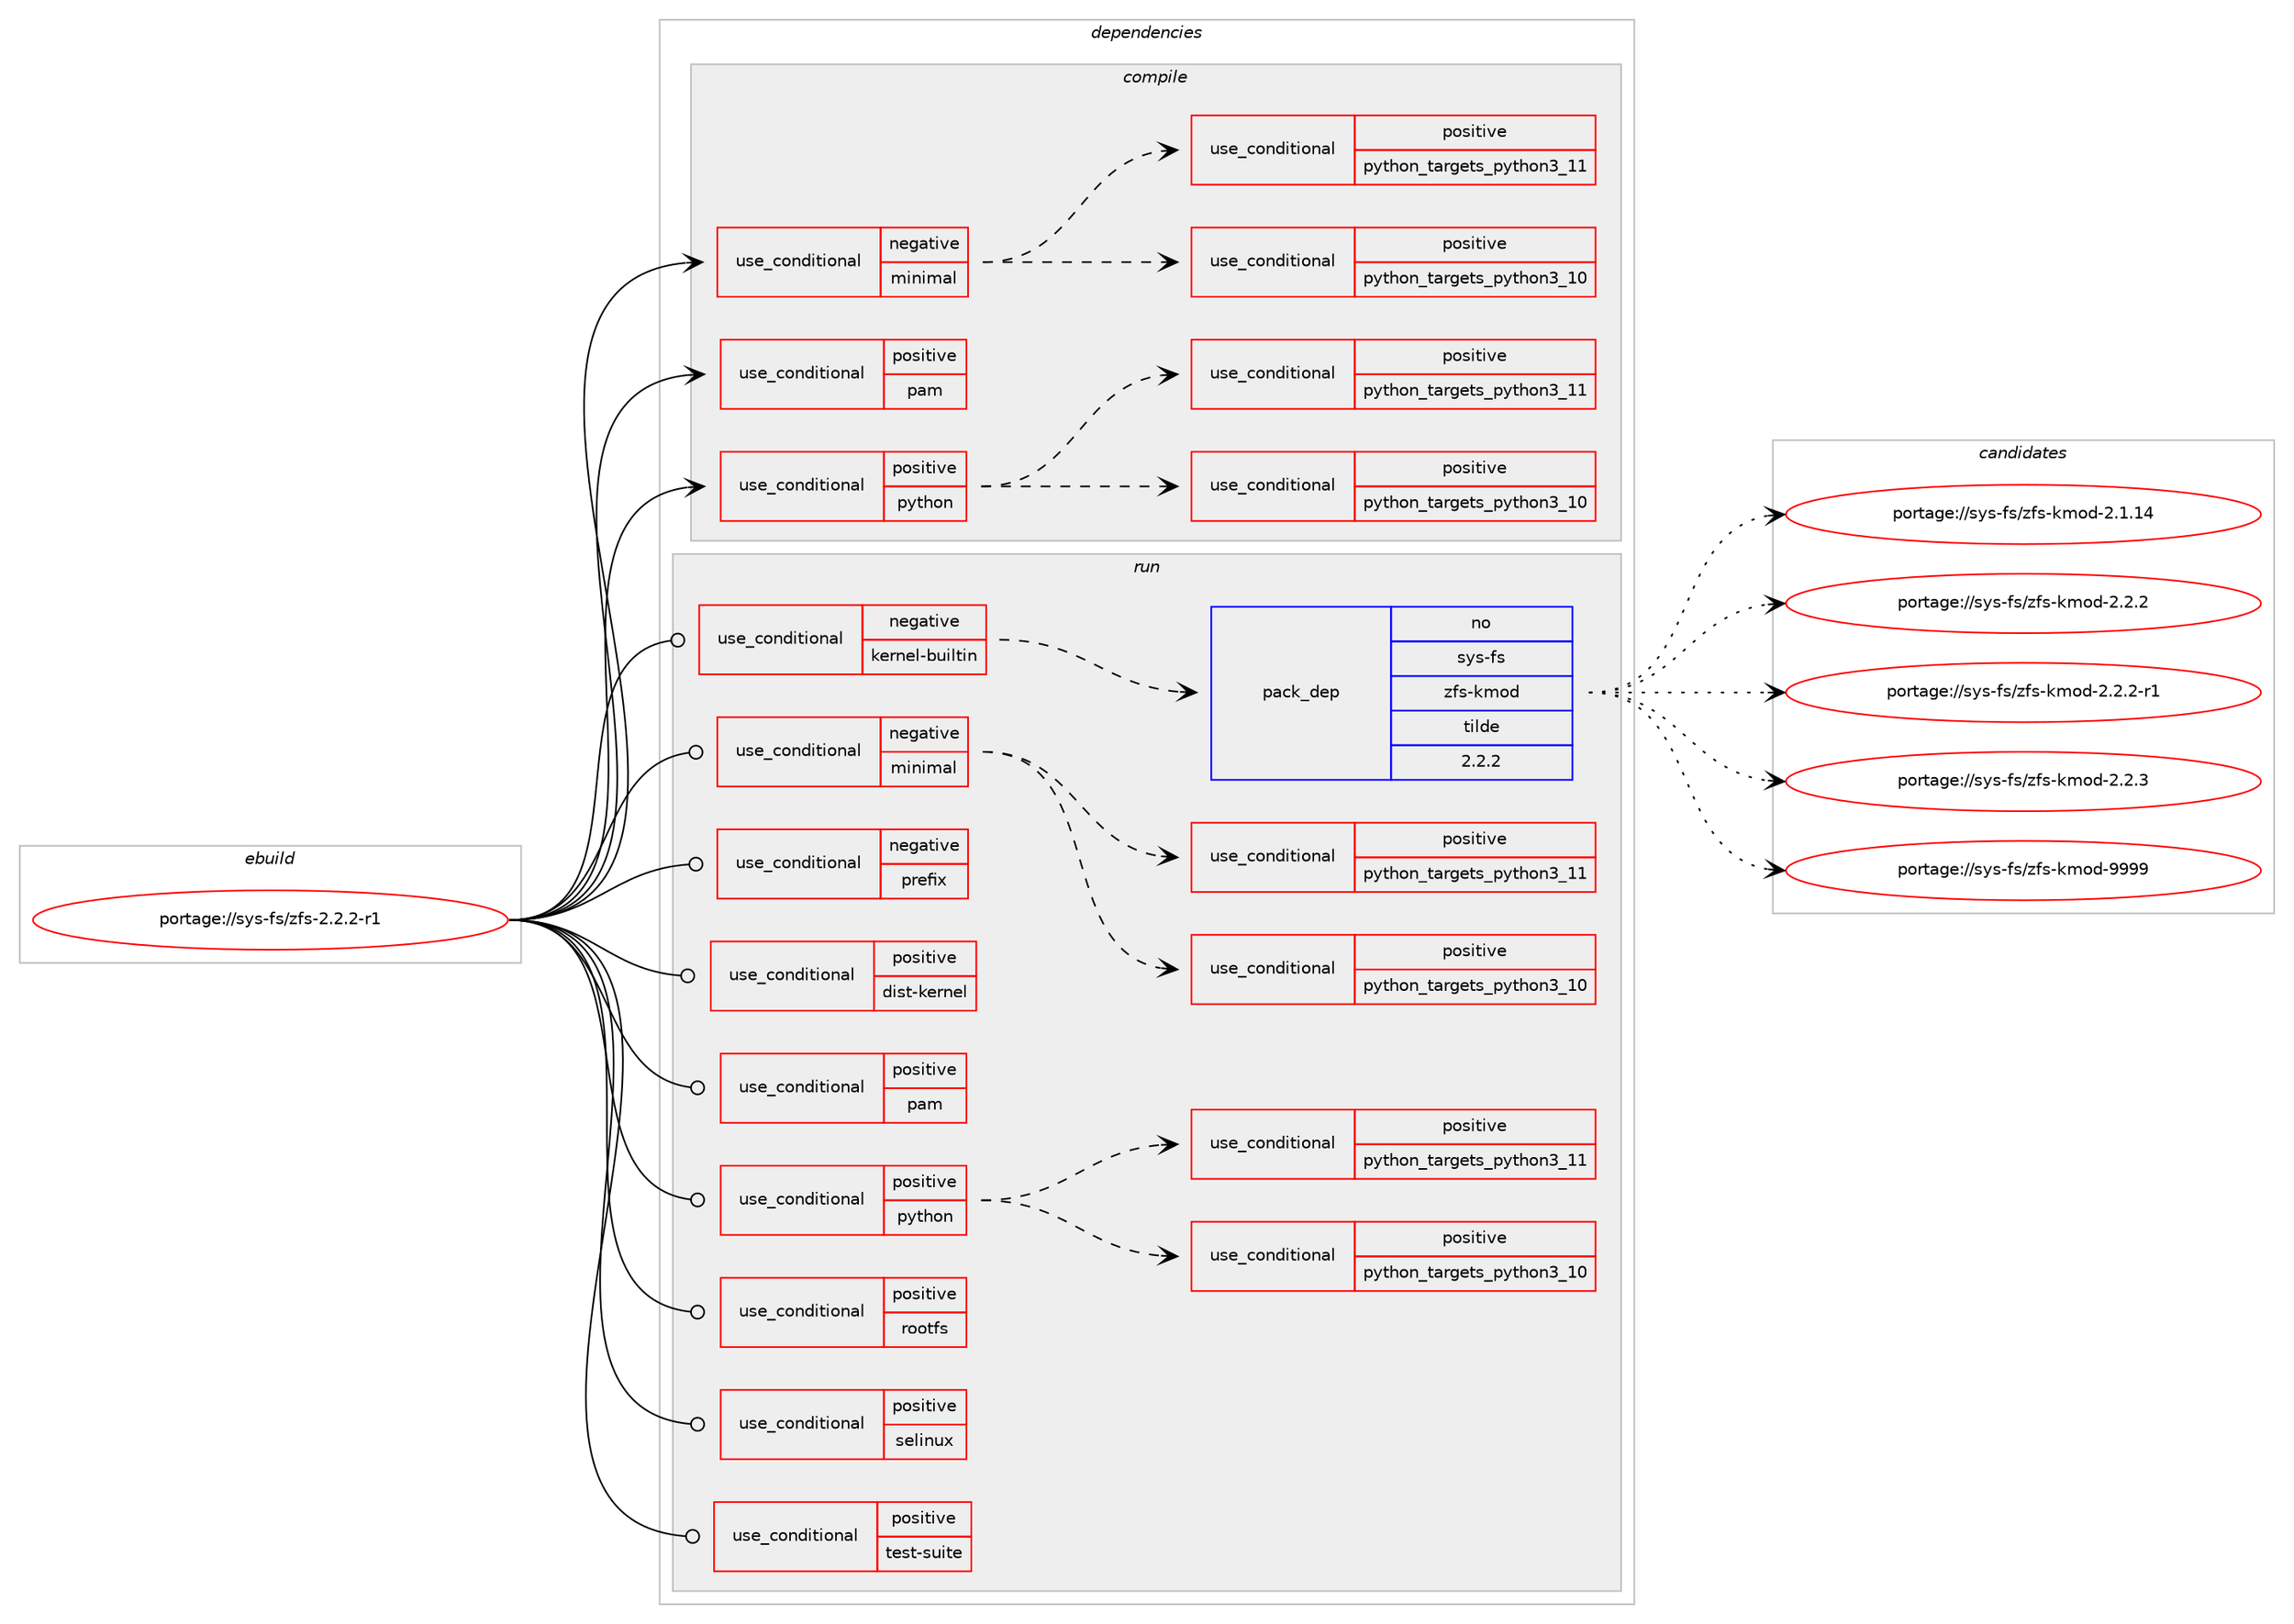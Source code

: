 digraph prolog {

# *************
# Graph options
# *************

newrank=true;
concentrate=true;
compound=true;
graph [rankdir=LR,fontname=Helvetica,fontsize=10,ranksep=1.5];#, ranksep=2.5, nodesep=0.2];
edge  [arrowhead=vee];
node  [fontname=Helvetica,fontsize=10];

# **********
# The ebuild
# **********

subgraph cluster_leftcol {
color=gray;
rank=same;
label=<<i>ebuild</i>>;
id [label="portage://sys-fs/zfs-2.2.2-r1", color=red, width=4, href="../sys-fs/zfs-2.2.2-r1.svg"];
}

# ****************
# The dependencies
# ****************

subgraph cluster_midcol {
color=gray;
label=<<i>dependencies</i>>;
subgraph cluster_compile {
fillcolor="#eeeeee";
style=filled;
label=<<i>compile</i>>;
subgraph cond14411 {
dependency21289 [label=<<TABLE BORDER="0" CELLBORDER="1" CELLSPACING="0" CELLPADDING="4"><TR><TD ROWSPAN="3" CELLPADDING="10">use_conditional</TD></TR><TR><TD>negative</TD></TR><TR><TD>minimal</TD></TR></TABLE>>, shape=none, color=red];
subgraph cond14412 {
dependency21290 [label=<<TABLE BORDER="0" CELLBORDER="1" CELLSPACING="0" CELLPADDING="4"><TR><TD ROWSPAN="3" CELLPADDING="10">use_conditional</TD></TR><TR><TD>positive</TD></TR><TR><TD>python_targets_python3_10</TD></TR></TABLE>>, shape=none, color=red];
# *** BEGIN UNKNOWN DEPENDENCY TYPE (TODO) ***
# dependency21290 -> package_dependency(portage://sys-fs/zfs-2.2.2-r1,install,no,dev-lang,python,none,[,,],[slot(3.10)],[])
# *** END UNKNOWN DEPENDENCY TYPE (TODO) ***

}
dependency21289:e -> dependency21290:w [weight=20,style="dashed",arrowhead="vee"];
subgraph cond14413 {
dependency21291 [label=<<TABLE BORDER="0" CELLBORDER="1" CELLSPACING="0" CELLPADDING="4"><TR><TD ROWSPAN="3" CELLPADDING="10">use_conditional</TD></TR><TR><TD>positive</TD></TR><TR><TD>python_targets_python3_11</TD></TR></TABLE>>, shape=none, color=red];
# *** BEGIN UNKNOWN DEPENDENCY TYPE (TODO) ***
# dependency21291 -> package_dependency(portage://sys-fs/zfs-2.2.2-r1,install,no,dev-lang,python,none,[,,],[slot(3.11)],[])
# *** END UNKNOWN DEPENDENCY TYPE (TODO) ***

}
dependency21289:e -> dependency21291:w [weight=20,style="dashed",arrowhead="vee"];
}
id:e -> dependency21289:w [weight=20,style="solid",arrowhead="vee"];
subgraph cond14414 {
dependency21292 [label=<<TABLE BORDER="0" CELLBORDER="1" CELLSPACING="0" CELLPADDING="4"><TR><TD ROWSPAN="3" CELLPADDING="10">use_conditional</TD></TR><TR><TD>positive</TD></TR><TR><TD>pam</TD></TR></TABLE>>, shape=none, color=red];
# *** BEGIN UNKNOWN DEPENDENCY TYPE (TODO) ***
# dependency21292 -> package_dependency(portage://sys-fs/zfs-2.2.2-r1,install,no,sys-libs,pam,none,[,,],[],[])
# *** END UNKNOWN DEPENDENCY TYPE (TODO) ***

}
id:e -> dependency21292:w [weight=20,style="solid",arrowhead="vee"];
subgraph cond14415 {
dependency21293 [label=<<TABLE BORDER="0" CELLBORDER="1" CELLSPACING="0" CELLPADDING="4"><TR><TD ROWSPAN="3" CELLPADDING="10">use_conditional</TD></TR><TR><TD>positive</TD></TR><TR><TD>python</TD></TR></TABLE>>, shape=none, color=red];
subgraph cond14416 {
dependency21294 [label=<<TABLE BORDER="0" CELLBORDER="1" CELLSPACING="0" CELLPADDING="4"><TR><TD ROWSPAN="3" CELLPADDING="10">use_conditional</TD></TR><TR><TD>positive</TD></TR><TR><TD>python_targets_python3_10</TD></TR></TABLE>>, shape=none, color=red];
# *** BEGIN UNKNOWN DEPENDENCY TYPE (TODO) ***
# dependency21294 -> package_dependency(portage://sys-fs/zfs-2.2.2-r1,install,no,dev-python,cffi,none,[,,],[],[use(optenable(python_targets_python3_10),negative),use(optenable(python_targets_python3_11),negative)])
# *** END UNKNOWN DEPENDENCY TYPE (TODO) ***

}
dependency21293:e -> dependency21294:w [weight=20,style="dashed",arrowhead="vee"];
subgraph cond14417 {
dependency21295 [label=<<TABLE BORDER="0" CELLBORDER="1" CELLSPACING="0" CELLPADDING="4"><TR><TD ROWSPAN="3" CELLPADDING="10">use_conditional</TD></TR><TR><TD>positive</TD></TR><TR><TD>python_targets_python3_11</TD></TR></TABLE>>, shape=none, color=red];
# *** BEGIN UNKNOWN DEPENDENCY TYPE (TODO) ***
# dependency21295 -> package_dependency(portage://sys-fs/zfs-2.2.2-r1,install,no,dev-python,cffi,none,[,,],[],[use(optenable(python_targets_python3_10),negative),use(optenable(python_targets_python3_11),negative)])
# *** END UNKNOWN DEPENDENCY TYPE (TODO) ***

}
dependency21293:e -> dependency21295:w [weight=20,style="dashed",arrowhead="vee"];
}
id:e -> dependency21293:w [weight=20,style="solid",arrowhead="vee"];
# *** BEGIN UNKNOWN DEPENDENCY TYPE (TODO) ***
# id -> package_dependency(portage://sys-fs/zfs-2.2.2-r1,install,no,dev-libs,openssl,none,[,,],any_same_slot,[])
# *** END UNKNOWN DEPENDENCY TYPE (TODO) ***

# *** BEGIN UNKNOWN DEPENDENCY TYPE (TODO) ***
# id -> package_dependency(portage://sys-fs/zfs-2.2.2-r1,install,no,net-libs,libtirpc,none,[,,],any_same_slot,[])
# *** END UNKNOWN DEPENDENCY TYPE (TODO) ***

# *** BEGIN UNKNOWN DEPENDENCY TYPE (TODO) ***
# id -> package_dependency(portage://sys-fs/zfs-2.2.2-r1,install,no,sys-apps,util-linux,none,[,,],[],[])
# *** END UNKNOWN DEPENDENCY TYPE (TODO) ***

# *** BEGIN UNKNOWN DEPENDENCY TYPE (TODO) ***
# id -> package_dependency(portage://sys-fs/zfs-2.2.2-r1,install,no,sys-libs,zlib,none,[,,],[],[])
# *** END UNKNOWN DEPENDENCY TYPE (TODO) ***

# *** BEGIN UNKNOWN DEPENDENCY TYPE (TODO) ***
# id -> package_dependency(portage://sys-fs/zfs-2.2.2-r1,install,no,virtual,libudev,none,[,,],any_same_slot,[])
# *** END UNKNOWN DEPENDENCY TYPE (TODO) ***

}
subgraph cluster_compileandrun {
fillcolor="#eeeeee";
style=filled;
label=<<i>compile and run</i>>;
}
subgraph cluster_run {
fillcolor="#eeeeee";
style=filled;
label=<<i>run</i>>;
subgraph cond14418 {
dependency21296 [label=<<TABLE BORDER="0" CELLBORDER="1" CELLSPACING="0" CELLPADDING="4"><TR><TD ROWSPAN="3" CELLPADDING="10">use_conditional</TD></TR><TR><TD>negative</TD></TR><TR><TD>kernel-builtin</TD></TR></TABLE>>, shape=none, color=red];
subgraph pack6690 {
dependency21297 [label=<<TABLE BORDER="0" CELLBORDER="1" CELLSPACING="0" CELLPADDING="4" WIDTH="220"><TR><TD ROWSPAN="6" CELLPADDING="30">pack_dep</TD></TR><TR><TD WIDTH="110">no</TD></TR><TR><TD>sys-fs</TD></TR><TR><TD>zfs-kmod</TD></TR><TR><TD>tilde</TD></TR><TR><TD>2.2.2</TD></TR></TABLE>>, shape=none, color=blue];
}
dependency21296:e -> dependency21297:w [weight=20,style="dashed",arrowhead="vee"];
}
id:e -> dependency21296:w [weight=20,style="solid",arrowhead="odot"];
subgraph cond14419 {
dependency21298 [label=<<TABLE BORDER="0" CELLBORDER="1" CELLSPACING="0" CELLPADDING="4"><TR><TD ROWSPAN="3" CELLPADDING="10">use_conditional</TD></TR><TR><TD>negative</TD></TR><TR><TD>minimal</TD></TR></TABLE>>, shape=none, color=red];
subgraph cond14420 {
dependency21299 [label=<<TABLE BORDER="0" CELLBORDER="1" CELLSPACING="0" CELLPADDING="4"><TR><TD ROWSPAN="3" CELLPADDING="10">use_conditional</TD></TR><TR><TD>positive</TD></TR><TR><TD>python_targets_python3_10</TD></TR></TABLE>>, shape=none, color=red];
# *** BEGIN UNKNOWN DEPENDENCY TYPE (TODO) ***
# dependency21299 -> package_dependency(portage://sys-fs/zfs-2.2.2-r1,run,no,dev-lang,python,none,[,,],[slot(3.10)],[])
# *** END UNKNOWN DEPENDENCY TYPE (TODO) ***

}
dependency21298:e -> dependency21299:w [weight=20,style="dashed",arrowhead="vee"];
subgraph cond14421 {
dependency21300 [label=<<TABLE BORDER="0" CELLBORDER="1" CELLSPACING="0" CELLPADDING="4"><TR><TD ROWSPAN="3" CELLPADDING="10">use_conditional</TD></TR><TR><TD>positive</TD></TR><TR><TD>python_targets_python3_11</TD></TR></TABLE>>, shape=none, color=red];
# *** BEGIN UNKNOWN DEPENDENCY TYPE (TODO) ***
# dependency21300 -> package_dependency(portage://sys-fs/zfs-2.2.2-r1,run,no,dev-lang,python,none,[,,],[slot(3.11)],[])
# *** END UNKNOWN DEPENDENCY TYPE (TODO) ***

}
dependency21298:e -> dependency21300:w [weight=20,style="dashed",arrowhead="vee"];
}
id:e -> dependency21298:w [weight=20,style="solid",arrowhead="odot"];
subgraph cond14422 {
dependency21301 [label=<<TABLE BORDER="0" CELLBORDER="1" CELLSPACING="0" CELLPADDING="4"><TR><TD ROWSPAN="3" CELLPADDING="10">use_conditional</TD></TR><TR><TD>negative</TD></TR><TR><TD>prefix</TD></TR></TABLE>>, shape=none, color=red];
# *** BEGIN UNKNOWN DEPENDENCY TYPE (TODO) ***
# dependency21301 -> package_dependency(portage://sys-fs/zfs-2.2.2-r1,run,no,virtual,udev,none,[,,],[],[])
# *** END UNKNOWN DEPENDENCY TYPE (TODO) ***

}
id:e -> dependency21301:w [weight=20,style="solid",arrowhead="odot"];
subgraph cond14423 {
dependency21302 [label=<<TABLE BORDER="0" CELLBORDER="1" CELLSPACING="0" CELLPADDING="4"><TR><TD ROWSPAN="3" CELLPADDING="10">use_conditional</TD></TR><TR><TD>positive</TD></TR><TR><TD>dist-kernel</TD></TR></TABLE>>, shape=none, color=red];
# *** BEGIN UNKNOWN DEPENDENCY TYPE (TODO) ***
# dependency21302 -> package_dependency(portage://sys-fs/zfs-2.2.2-r1,run,no,virtual,dist-kernel,none,[,,],any_same_slot,[])
# *** END UNKNOWN DEPENDENCY TYPE (TODO) ***

}
id:e -> dependency21302:w [weight=20,style="solid",arrowhead="odot"];
subgraph cond14424 {
dependency21303 [label=<<TABLE BORDER="0" CELLBORDER="1" CELLSPACING="0" CELLPADDING="4"><TR><TD ROWSPAN="3" CELLPADDING="10">use_conditional</TD></TR><TR><TD>positive</TD></TR><TR><TD>pam</TD></TR></TABLE>>, shape=none, color=red];
# *** BEGIN UNKNOWN DEPENDENCY TYPE (TODO) ***
# dependency21303 -> package_dependency(portage://sys-fs/zfs-2.2.2-r1,run,no,sys-libs,pam,none,[,,],[],[])
# *** END UNKNOWN DEPENDENCY TYPE (TODO) ***

}
id:e -> dependency21303:w [weight=20,style="solid",arrowhead="odot"];
subgraph cond14425 {
dependency21304 [label=<<TABLE BORDER="0" CELLBORDER="1" CELLSPACING="0" CELLPADDING="4"><TR><TD ROWSPAN="3" CELLPADDING="10">use_conditional</TD></TR><TR><TD>positive</TD></TR><TR><TD>python</TD></TR></TABLE>>, shape=none, color=red];
subgraph cond14426 {
dependency21305 [label=<<TABLE BORDER="0" CELLBORDER="1" CELLSPACING="0" CELLPADDING="4"><TR><TD ROWSPAN="3" CELLPADDING="10">use_conditional</TD></TR><TR><TD>positive</TD></TR><TR><TD>python_targets_python3_10</TD></TR></TABLE>>, shape=none, color=red];
# *** BEGIN UNKNOWN DEPENDENCY TYPE (TODO) ***
# dependency21305 -> package_dependency(portage://sys-fs/zfs-2.2.2-r1,run,no,dev-python,cffi,none,[,,],[],[use(optenable(python_targets_python3_10),negative),use(optenable(python_targets_python3_11),negative)])
# *** END UNKNOWN DEPENDENCY TYPE (TODO) ***

}
dependency21304:e -> dependency21305:w [weight=20,style="dashed",arrowhead="vee"];
subgraph cond14427 {
dependency21306 [label=<<TABLE BORDER="0" CELLBORDER="1" CELLSPACING="0" CELLPADDING="4"><TR><TD ROWSPAN="3" CELLPADDING="10">use_conditional</TD></TR><TR><TD>positive</TD></TR><TR><TD>python_targets_python3_11</TD></TR></TABLE>>, shape=none, color=red];
# *** BEGIN UNKNOWN DEPENDENCY TYPE (TODO) ***
# dependency21306 -> package_dependency(portage://sys-fs/zfs-2.2.2-r1,run,no,dev-python,cffi,none,[,,],[],[use(optenable(python_targets_python3_10),negative),use(optenable(python_targets_python3_11),negative)])
# *** END UNKNOWN DEPENDENCY TYPE (TODO) ***

}
dependency21304:e -> dependency21306:w [weight=20,style="dashed",arrowhead="vee"];
}
id:e -> dependency21304:w [weight=20,style="solid",arrowhead="odot"];
subgraph cond14428 {
dependency21307 [label=<<TABLE BORDER="0" CELLBORDER="1" CELLSPACING="0" CELLPADDING="4"><TR><TD ROWSPAN="3" CELLPADDING="10">use_conditional</TD></TR><TR><TD>positive</TD></TR><TR><TD>rootfs</TD></TR></TABLE>>, shape=none, color=red];
# *** BEGIN UNKNOWN DEPENDENCY TYPE (TODO) ***
# dependency21307 -> package_dependency(portage://sys-fs/zfs-2.2.2-r1,run,no,app-alternatives,cpio,none,[,,],[],[])
# *** END UNKNOWN DEPENDENCY TYPE (TODO) ***

# *** BEGIN UNKNOWN DEPENDENCY TYPE (TODO) ***
# dependency21307 -> package_dependency(portage://sys-fs/zfs-2.2.2-r1,run,no,app-misc,pax-utils,none,[,,],[],[])
# *** END UNKNOWN DEPENDENCY TYPE (TODO) ***

}
id:e -> dependency21307:w [weight=20,style="solid",arrowhead="odot"];
subgraph cond14429 {
dependency21308 [label=<<TABLE BORDER="0" CELLBORDER="1" CELLSPACING="0" CELLPADDING="4"><TR><TD ROWSPAN="3" CELLPADDING="10">use_conditional</TD></TR><TR><TD>positive</TD></TR><TR><TD>selinux</TD></TR></TABLE>>, shape=none, color=red];
# *** BEGIN UNKNOWN DEPENDENCY TYPE (TODO) ***
# dependency21308 -> package_dependency(portage://sys-fs/zfs-2.2.2-r1,run,no,sec-policy,selinux-zfs,none,[,,],[],[])
# *** END UNKNOWN DEPENDENCY TYPE (TODO) ***

}
id:e -> dependency21308:w [weight=20,style="solid",arrowhead="odot"];
subgraph cond14430 {
dependency21309 [label=<<TABLE BORDER="0" CELLBORDER="1" CELLSPACING="0" CELLPADDING="4"><TR><TD ROWSPAN="3" CELLPADDING="10">use_conditional</TD></TR><TR><TD>positive</TD></TR><TR><TD>test-suite</TD></TR></TABLE>>, shape=none, color=red];
# *** BEGIN UNKNOWN DEPENDENCY TYPE (TODO) ***
# dependency21309 -> package_dependency(portage://sys-fs/zfs-2.2.2-r1,run,no,app-shells,ksh,none,[,,],[],[])
# *** END UNKNOWN DEPENDENCY TYPE (TODO) ***

# *** BEGIN UNKNOWN DEPENDENCY TYPE (TODO) ***
# dependency21309 -> package_dependency(portage://sys-fs/zfs-2.2.2-r1,run,no,sys-apps,kmod,none,[,,],[],[use(enable(tools),none)])
# *** END UNKNOWN DEPENDENCY TYPE (TODO) ***

# *** BEGIN UNKNOWN DEPENDENCY TYPE (TODO) ***
# dependency21309 -> package_dependency(portage://sys-fs/zfs-2.2.2-r1,run,no,sys-apps,util-linux,none,[,,],[],[])
# *** END UNKNOWN DEPENDENCY TYPE (TODO) ***

# *** BEGIN UNKNOWN DEPENDENCY TYPE (TODO) ***
# dependency21309 -> package_dependency(portage://sys-fs/zfs-2.2.2-r1,run,no,app-alternatives,bc,none,[,,],[],[])
# *** END UNKNOWN DEPENDENCY TYPE (TODO) ***

# *** BEGIN UNKNOWN DEPENDENCY TYPE (TODO) ***
# dependency21309 -> package_dependency(portage://sys-fs/zfs-2.2.2-r1,run,no,sys-block,parted,none,[,,],[],[])
# *** END UNKNOWN DEPENDENCY TYPE (TODO) ***

# *** BEGIN UNKNOWN DEPENDENCY TYPE (TODO) ***
# dependency21309 -> package_dependency(portage://sys-fs/zfs-2.2.2-r1,run,no,sys-fs,lsscsi,none,[,,],[],[])
# *** END UNKNOWN DEPENDENCY TYPE (TODO) ***

# *** BEGIN UNKNOWN DEPENDENCY TYPE (TODO) ***
# dependency21309 -> package_dependency(portage://sys-fs/zfs-2.2.2-r1,run,no,sys-fs,mdadm,none,[,,],[],[])
# *** END UNKNOWN DEPENDENCY TYPE (TODO) ***

# *** BEGIN UNKNOWN DEPENDENCY TYPE (TODO) ***
# dependency21309 -> package_dependency(portage://sys-fs/zfs-2.2.2-r1,run,no,sys-process,procps,none,[,,],[],[])
# *** END UNKNOWN DEPENDENCY TYPE (TODO) ***

}
id:e -> dependency21309:w [weight=20,style="solid",arrowhead="odot"];
# *** BEGIN UNKNOWN DEPENDENCY TYPE (TODO) ***
# id -> package_dependency(portage://sys-fs/zfs-2.2.2-r1,run,no,app-alternatives,awk,none,[,,],[],[])
# *** END UNKNOWN DEPENDENCY TYPE (TODO) ***

# *** BEGIN UNKNOWN DEPENDENCY TYPE (TODO) ***
# id -> package_dependency(portage://sys-fs/zfs-2.2.2-r1,run,no,dev-libs,openssl,none,[,,],any_same_slot,[])
# *** END UNKNOWN DEPENDENCY TYPE (TODO) ***

# *** BEGIN UNKNOWN DEPENDENCY TYPE (TODO) ***
# id -> package_dependency(portage://sys-fs/zfs-2.2.2-r1,run,no,net-libs,libtirpc,none,[,,],any_same_slot,[])
# *** END UNKNOWN DEPENDENCY TYPE (TODO) ***

# *** BEGIN UNKNOWN DEPENDENCY TYPE (TODO) ***
# id -> package_dependency(portage://sys-fs/zfs-2.2.2-r1,run,no,sys-apps,util-linux,none,[,,],[],[])
# *** END UNKNOWN DEPENDENCY TYPE (TODO) ***

# *** BEGIN UNKNOWN DEPENDENCY TYPE (TODO) ***
# id -> package_dependency(portage://sys-fs/zfs-2.2.2-r1,run,no,sys-fs,udev-init-scripts,none,[,,],[],[])
# *** END UNKNOWN DEPENDENCY TYPE (TODO) ***

# *** BEGIN UNKNOWN DEPENDENCY TYPE (TODO) ***
# id -> package_dependency(portage://sys-fs/zfs-2.2.2-r1,run,no,sys-libs,zlib,none,[,,],[],[])
# *** END UNKNOWN DEPENDENCY TYPE (TODO) ***

# *** BEGIN UNKNOWN DEPENDENCY TYPE (TODO) ***
# id -> package_dependency(portage://sys-fs/zfs-2.2.2-r1,run,no,virtual,libudev,none,[,,],any_same_slot,[])
# *** END UNKNOWN DEPENDENCY TYPE (TODO) ***

}
}

# **************
# The candidates
# **************

subgraph cluster_choices {
rank=same;
color=gray;
label=<<i>candidates</i>>;

subgraph choice6690 {
color=black;
nodesep=1;
choice11512111545102115471221021154510710911110045504649464952 [label="portage://sys-fs/zfs-kmod-2.1.14", color=red, width=4,href="../sys-fs/zfs-kmod-2.1.14.svg"];
choice115121115451021154712210211545107109111100455046504650 [label="portage://sys-fs/zfs-kmod-2.2.2", color=red, width=4,href="../sys-fs/zfs-kmod-2.2.2.svg"];
choice1151211154510211547122102115451071091111004550465046504511449 [label="portage://sys-fs/zfs-kmod-2.2.2-r1", color=red, width=4,href="../sys-fs/zfs-kmod-2.2.2-r1.svg"];
choice115121115451021154712210211545107109111100455046504651 [label="portage://sys-fs/zfs-kmod-2.2.3", color=red, width=4,href="../sys-fs/zfs-kmod-2.2.3.svg"];
choice1151211154510211547122102115451071091111004557575757 [label="portage://sys-fs/zfs-kmod-9999", color=red, width=4,href="../sys-fs/zfs-kmod-9999.svg"];
dependency21297:e -> choice11512111545102115471221021154510710911110045504649464952:w [style=dotted,weight="100"];
dependency21297:e -> choice115121115451021154712210211545107109111100455046504650:w [style=dotted,weight="100"];
dependency21297:e -> choice1151211154510211547122102115451071091111004550465046504511449:w [style=dotted,weight="100"];
dependency21297:e -> choice115121115451021154712210211545107109111100455046504651:w [style=dotted,weight="100"];
dependency21297:e -> choice1151211154510211547122102115451071091111004557575757:w [style=dotted,weight="100"];
}
}

}
